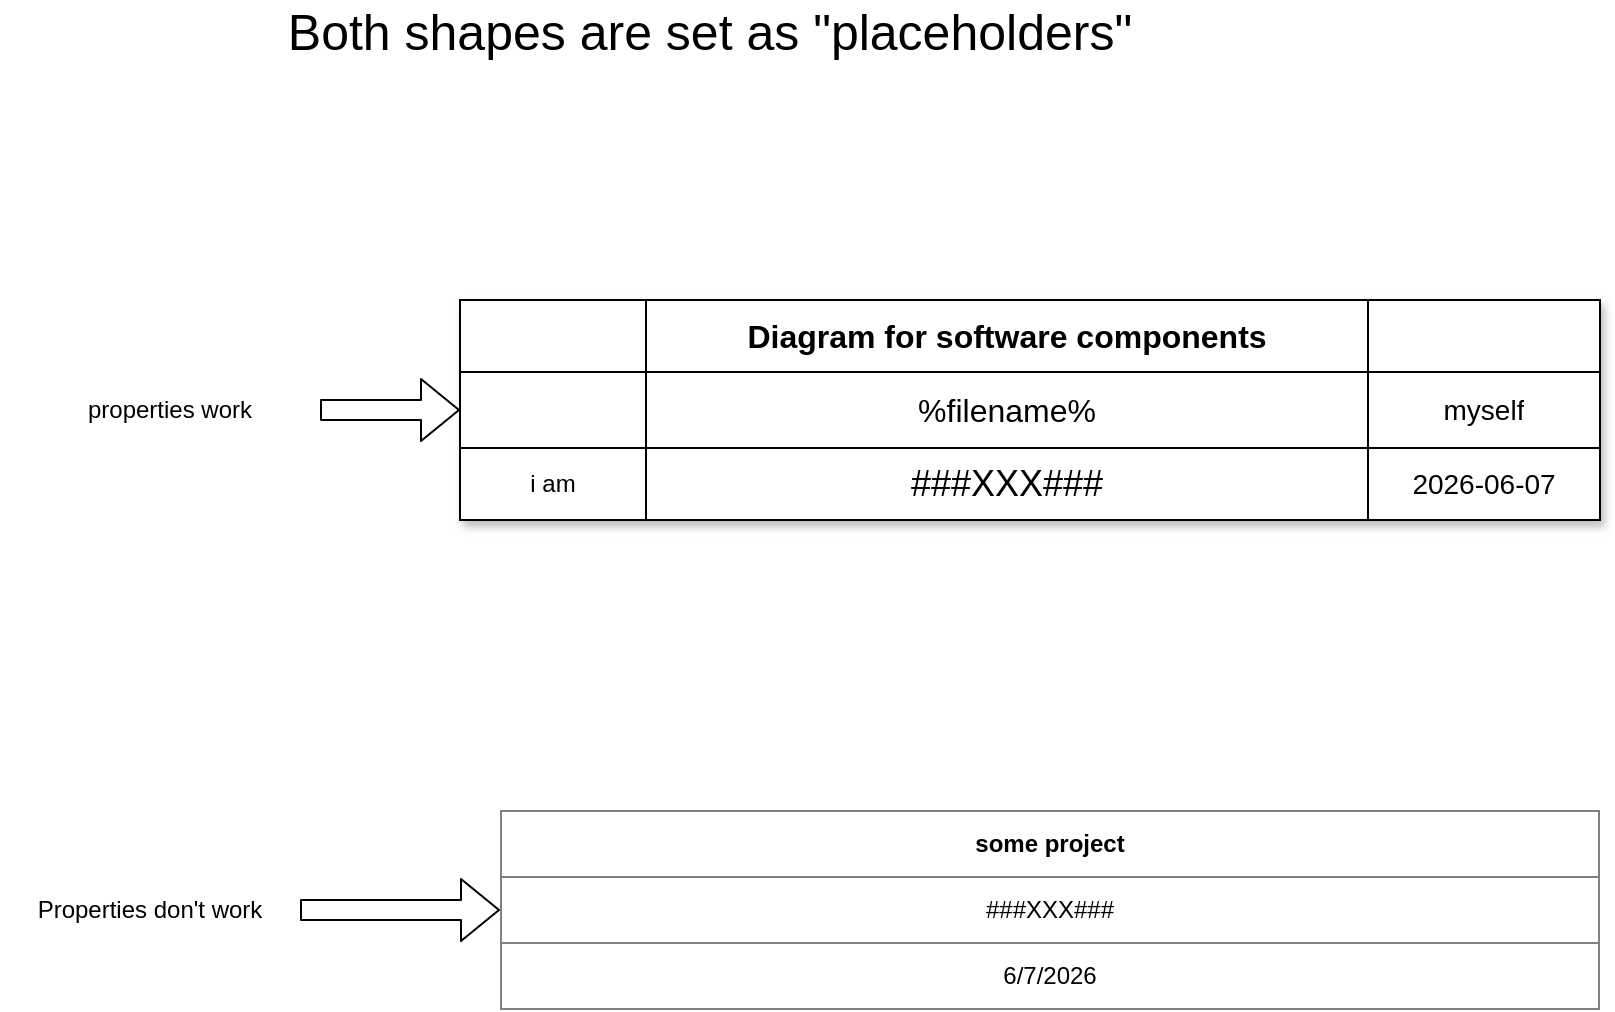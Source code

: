 <mxfile version="14.0.0" type="github">
  <diagram id="q4SeS_c-BJB0oOPyV-7m" name="Page-1">
    <mxGraphModel dx="984" dy="804" grid="1" gridSize="10" guides="1" tooltips="1" connect="1" arrows="1" fold="1" page="1" pageScale="1" pageWidth="1169" pageHeight="827" math="0" shadow="0">
      <root>
        <object label="" Author="myself" DocRef="###XXX###" id="0">
          <mxCell />
        </object>
        <mxCell id="1" parent="0" />
        <object label="" placeholders="1" id="7oKiPROpSnteBDAmTKtN-1">
          <mxCell style="shape=table;html=1;whiteSpace=wrap;startSize=0;container=1;collapsible=0;childLayout=tableLayout;sketch=0;shadow=1;swimlaneFillColor=#FFFFFF;" parent="1" vertex="1">
            <mxGeometry x="360" y="180" width="570" height="110" as="geometry" />
          </mxCell>
        </object>
        <mxCell id="7oKiPROpSnteBDAmTKtN-2" value="" style="shape=partialRectangle;html=1;whiteSpace=wrap;collapsible=0;dropTarget=0;pointerEvents=0;fillColor=none;top=0;left=0;bottom=0;right=0;points=[[0,0.5],[1,0.5]];portConstraint=eastwest;" parent="7oKiPROpSnteBDAmTKtN-1" vertex="1">
          <mxGeometry width="570" height="36" as="geometry" />
        </mxCell>
        <object label="" placeholders="1" id="7oKiPROpSnteBDAmTKtN-3">
          <mxCell style="shape=partialRectangle;html=1;whiteSpace=wrap;connectable=0;overflow=hidden;fillColor=none;top=0;left=0;bottom=0;right=0;" parent="7oKiPROpSnteBDAmTKtN-2" vertex="1">
            <mxGeometry width="93" height="36" as="geometry" />
          </mxCell>
        </object>
        <object label="&lt;font size=&quot;1&quot;&gt;&lt;b style=&quot;font-size: 16px&quot;&gt;Diagram for software components&lt;/b&gt;&lt;/font&gt;" placeholders="1" id="7oKiPROpSnteBDAmTKtN-4">
          <mxCell style="shape=partialRectangle;html=1;whiteSpace=wrap;connectable=0;overflow=hidden;fillColor=none;top=0;left=0;bottom=0;right=0;" parent="7oKiPROpSnteBDAmTKtN-2" vertex="1">
            <mxGeometry x="93" width="361" height="36" as="geometry" />
          </mxCell>
        </object>
        <object label="" placeholders="1" id="7oKiPROpSnteBDAmTKtN-5">
          <mxCell style="shape=partialRectangle;html=1;whiteSpace=wrap;connectable=0;overflow=hidden;fillColor=none;top=0;left=0;bottom=0;right=0;" parent="7oKiPROpSnteBDAmTKtN-2" vertex="1">
            <mxGeometry x="454" width="116" height="36" as="geometry" />
          </mxCell>
        </object>
        <mxCell id="7oKiPROpSnteBDAmTKtN-6" value="" style="shape=partialRectangle;html=1;whiteSpace=wrap;collapsible=0;dropTarget=0;pointerEvents=0;fillColor=none;top=0;left=0;bottom=0;right=0;points=[[0,0.5],[1,0.5]];portConstraint=eastwest;" parent="7oKiPROpSnteBDAmTKtN-1" vertex="1">
          <mxGeometry y="36" width="570" height="38" as="geometry" />
        </mxCell>
        <object label="" placeholders="1" id="7oKiPROpSnteBDAmTKtN-7">
          <mxCell style="shape=partialRectangle;html=1;whiteSpace=wrap;connectable=0;overflow=hidden;fillColor=none;top=0;left=0;bottom=0;right=0;" parent="7oKiPROpSnteBDAmTKtN-6" vertex="1">
            <mxGeometry width="93" height="38" as="geometry" />
          </mxCell>
        </object>
        <object label="&lt;font style=&quot;font-size: 16px&quot;&gt;%filename%&lt;/font&gt;" placeholders="1" id="7oKiPROpSnteBDAmTKtN-8">
          <mxCell style="shape=partialRectangle;html=1;whiteSpace=wrap;connectable=0;overflow=hidden;fillColor=none;top=0;left=0;bottom=0;right=0;" parent="7oKiPROpSnteBDAmTKtN-6" vertex="1">
            <mxGeometry x="93" width="361" height="38" as="geometry" />
          </mxCell>
        </object>
        <object label="&lt;font style=&quot;font-size: 14px&quot;&gt;%Author%&lt;/font&gt;" placeholders="1" id="7oKiPROpSnteBDAmTKtN-9">
          <mxCell style="shape=partialRectangle;html=1;whiteSpace=wrap;connectable=0;overflow=hidden;fillColor=none;top=0;left=0;bottom=0;right=0;" parent="7oKiPROpSnteBDAmTKtN-6" vertex="1">
            <mxGeometry x="454" width="116" height="38" as="geometry" />
          </mxCell>
        </object>
        <mxCell id="7oKiPROpSnteBDAmTKtN-10" value="" style="shape=partialRectangle;html=1;whiteSpace=wrap;collapsible=0;dropTarget=0;pointerEvents=0;fillColor=none;top=0;left=0;bottom=0;right=0;points=[[0,0.5],[1,0.5]];portConstraint=eastwest;" parent="7oKiPROpSnteBDAmTKtN-1" vertex="1">
          <mxGeometry y="74" width="570" height="36" as="geometry" />
        </mxCell>
        <object label="i am" placeholders="1" id="7oKiPROpSnteBDAmTKtN-11">
          <mxCell style="shape=partialRectangle;html=1;whiteSpace=wrap;connectable=0;overflow=hidden;fillColor=none;top=0;left=0;bottom=0;right=0;" parent="7oKiPROpSnteBDAmTKtN-10" vertex="1">
            <mxGeometry width="93" height="36" as="geometry" />
          </mxCell>
        </object>
        <object label="&lt;span style=&quot;font-size: 18px&quot;&gt;%DocRef%&lt;/span&gt;" placeholders="1" id="7oKiPROpSnteBDAmTKtN-12">
          <mxCell style="shape=partialRectangle;html=1;whiteSpace=wrap;connectable=0;overflow=hidden;fillColor=none;top=0;left=0;bottom=0;right=0;" parent="7oKiPROpSnteBDAmTKtN-10" vertex="1">
            <mxGeometry x="93" width="361" height="36" as="geometry" />
          </mxCell>
        </object>
        <object label="&lt;font style=&quot;font-size: 14px&quot;&gt;%date{isoDate}%&lt;/font&gt;" placeholders="1" id="7oKiPROpSnteBDAmTKtN-13">
          <mxCell style="shape=partialRectangle;html=1;whiteSpace=wrap;connectable=0;overflow=hidden;fillColor=none;top=0;left=0;bottom=0;right=0;" parent="7oKiPROpSnteBDAmTKtN-10" vertex="1">
            <mxGeometry x="454" width="116" height="36" as="geometry" />
          </mxCell>
        </object>
        <object label="&lt;table style=&quot;width: 100% ; height: 100% ; border-collapse: collapse&quot; width=&quot;100%&quot; cellpadding=&quot;4&quot; border=&quot;1&quot;&gt;&lt;tbody&gt;&lt;tr&gt;&lt;th align=&quot;center&quot;&gt;&lt;b&gt;some project&lt;/b&gt;&lt;/th&gt;&lt;/tr&gt;&lt;tr&gt;&lt;td align=&quot;center&quot;&gt;%DocRef%&lt;/td&gt;&lt;/tr&gt;&lt;tr&gt;&lt;td align=&quot;center&quot;&gt;%date%&lt;/td&gt;&lt;/tr&gt;&lt;/tbody&gt;&lt;/table&gt;" placeholders="1" id="yizH5Jb1sns2sNq7klML-1">
          <mxCell style="text;html=1;strokeColor=none;fillColor=none;overflow=fill;" vertex="1" parent="1">
            <mxGeometry x="380" y="435" width="550" height="100" as="geometry" />
          </mxCell>
        </object>
        <mxCell id="yizH5Jb1sns2sNq7klML-2" value="properties work" style="text;html=1;strokeColor=none;fillColor=none;align=center;verticalAlign=middle;whiteSpace=wrap;rounded=0;" vertex="1" parent="1">
          <mxGeometry x="140" y="225" width="150" height="20" as="geometry" />
        </mxCell>
        <mxCell id="yizH5Jb1sns2sNq7klML-3" value="" style="shape=flexArrow;endArrow=classic;html=1;entryX=0;entryY=0.5;entryDx=0;entryDy=0;" edge="1" parent="1" source="yizH5Jb1sns2sNq7klML-2" target="7oKiPROpSnteBDAmTKtN-6">
          <mxGeometry width="50" height="50" relative="1" as="geometry">
            <mxPoint x="520" y="455" as="sourcePoint" />
            <mxPoint x="570" y="405" as="targetPoint" />
          </mxGeometry>
        </mxCell>
        <mxCell id="yizH5Jb1sns2sNq7klML-4" value="Properties don&#39;t work" style="text;html=1;strokeColor=none;fillColor=none;align=center;verticalAlign=middle;whiteSpace=wrap;rounded=0;" vertex="1" parent="1">
          <mxGeometry x="130" y="475" width="150" height="20" as="geometry" />
        </mxCell>
        <mxCell id="yizH5Jb1sns2sNq7klML-5" value="" style="shape=flexArrow;endArrow=classic;html=1;entryX=0;entryY=0.5;entryDx=0;entryDy=0;" edge="1" parent="1" source="yizH5Jb1sns2sNq7klML-4" target="yizH5Jb1sns2sNq7klML-1">
          <mxGeometry width="50" height="50" relative="1" as="geometry">
            <mxPoint x="290" y="235" as="sourcePoint" />
            <mxPoint x="360" y="235" as="targetPoint" />
          </mxGeometry>
        </mxCell>
        <mxCell id="yizH5Jb1sns2sNq7klML-6" value="&lt;font style=&quot;font-size: 25px&quot;&gt;Both shapes are set as &quot;placeholders&quot;&lt;/font&gt;" style="text;html=1;strokeColor=none;fillColor=none;align=center;verticalAlign=middle;whiteSpace=wrap;rounded=0;" vertex="1" parent="1">
          <mxGeometry x="170" y="30" width="630" height="30" as="geometry" />
        </mxCell>
      </root>
    </mxGraphModel>
  </diagram>
</mxfile>
